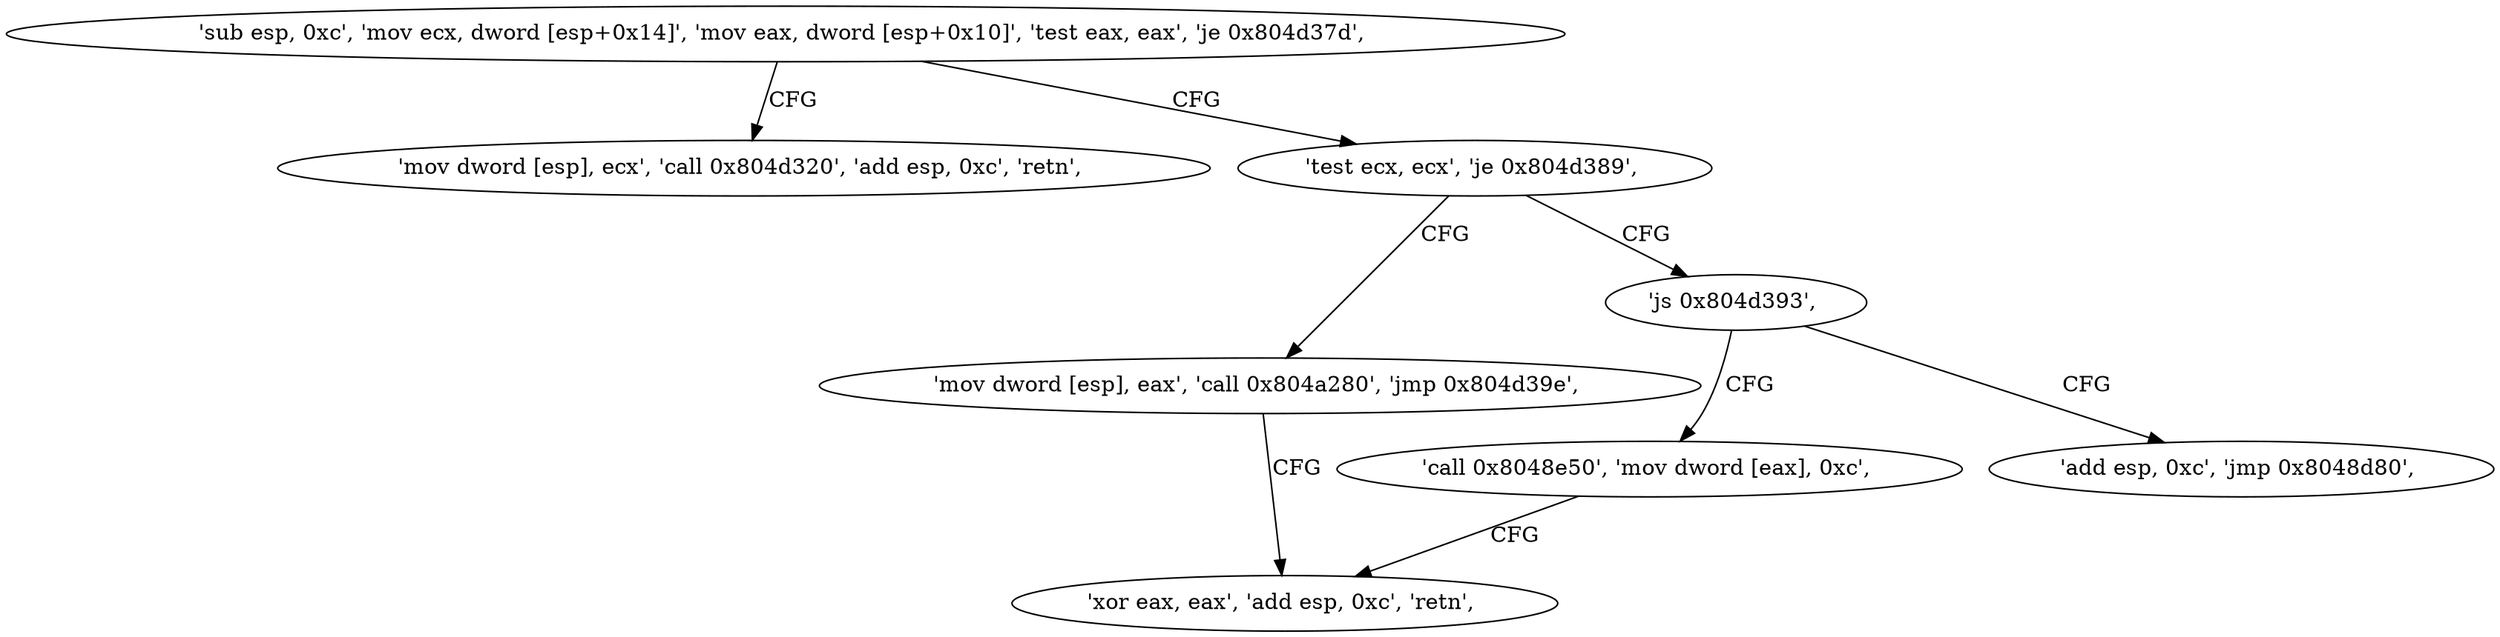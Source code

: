 digraph "func" {
"134533984" [label = "'sub esp, 0xc', 'mov ecx, dword [esp+0x14]', 'mov eax, dword [esp+0x10]', 'test eax, eax', 'je 0x804d37d', " ]
"134534013" [label = "'mov dword [esp], ecx', 'call 0x804d320', 'add esp, 0xc', 'retn', " ]
"134533999" [label = "'test ecx, ecx', 'je 0x804d389', " ]
"134534025" [label = "'mov dword [esp], eax', 'call 0x804a280', 'jmp 0x804d39e', " ]
"134534003" [label = "'js 0x804d393', " ]
"134534046" [label = "'xor eax, eax', 'add esp, 0xc', 'retn', " ]
"134534035" [label = "'call 0x8048e50', 'mov dword [eax], 0xc', " ]
"134534005" [label = "'add esp, 0xc', 'jmp 0x8048d80', " ]
"134533984" -> "134534013" [ label = "CFG" ]
"134533984" -> "134533999" [ label = "CFG" ]
"134533999" -> "134534025" [ label = "CFG" ]
"134533999" -> "134534003" [ label = "CFG" ]
"134534025" -> "134534046" [ label = "CFG" ]
"134534003" -> "134534035" [ label = "CFG" ]
"134534003" -> "134534005" [ label = "CFG" ]
"134534035" -> "134534046" [ label = "CFG" ]
}
